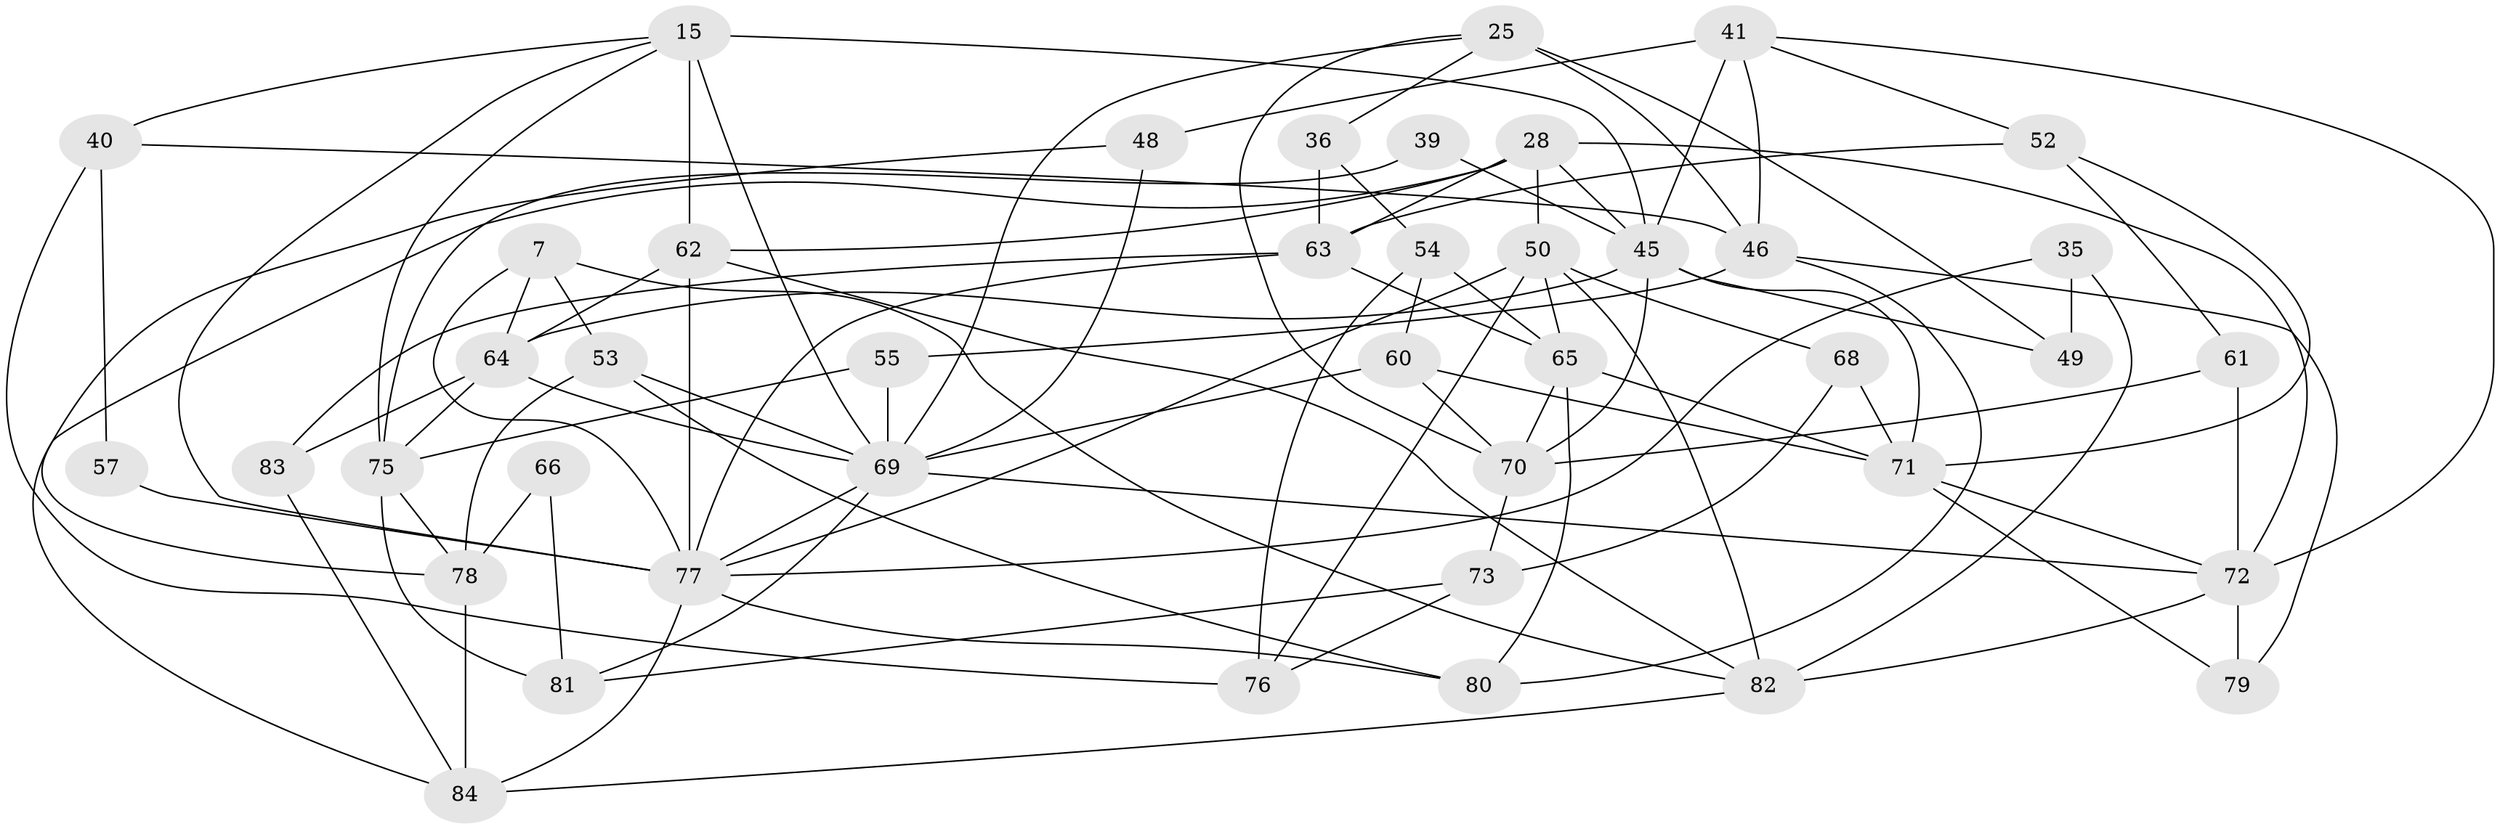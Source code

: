 // original degree distribution, {3: 0.2619047619047619, 5: 0.17857142857142858, 4: 0.32142857142857145, 6: 0.11904761904761904, 2: 0.10714285714285714, 9: 0.011904761904761904}
// Generated by graph-tools (version 1.1) at 2025/51/03/09/25 04:51:18]
// undirected, 42 vertices, 100 edges
graph export_dot {
graph [start="1"]
  node [color=gray90,style=filled];
  7;
  15 [super="+5+9"];
  25;
  28 [super="+11+13"];
  35;
  36 [super="+33"];
  39;
  40;
  41 [super="+4+34"];
  45 [super="+6+24"];
  46 [super="+3+27"];
  48;
  49;
  50 [super="+14"];
  52;
  53;
  54;
  55;
  57;
  60 [super="+30"];
  61;
  62 [super="+20"];
  63 [super="+43+42"];
  64;
  65 [super="+59"];
  66;
  68;
  69 [super="+58+56"];
  70 [super="+32"];
  71 [super="+22+26"];
  72 [super="+29+51"];
  73 [super="+31"];
  75 [super="+21"];
  76;
  77 [super="+74+67"];
  78;
  79;
  80;
  81;
  82 [super="+23+37+38"];
  83 [super="+47"];
  84;
  7 -- 64;
  7 -- 53;
  7 -- 77;
  7 -- 82;
  15 -- 62;
  15 -- 45 [weight=2];
  15 -- 69 [weight=2];
  15 -- 40;
  15 -- 75 [weight=2];
  15 -- 77;
  25 -- 69;
  25 -- 36;
  25 -- 49;
  25 -- 70;
  25 -- 46 [weight=2];
  28 -- 84;
  28 -- 62 [weight=2];
  28 -- 45;
  28 -- 63;
  28 -- 50;
  28 -- 72;
  35 -- 49;
  35 -- 77;
  35 -- 82;
  36 -- 54 [weight=2];
  36 -- 63 [weight=2];
  39 -- 45;
  39 -- 75;
  40 -- 76;
  40 -- 57;
  40 -- 46;
  41 -- 48 [weight=2];
  41 -- 52;
  41 -- 45 [weight=2];
  41 -- 72 [weight=2];
  41 -- 46;
  45 -- 64 [weight=2];
  45 -- 70;
  45 -- 71 [weight=2];
  45 -- 49;
  46 -- 55;
  46 -- 79;
  46 -- 80;
  48 -- 69;
  48 -- 78;
  50 -- 65 [weight=2];
  50 -- 68;
  50 -- 76;
  50 -- 77;
  50 -- 82;
  52 -- 61;
  52 -- 63;
  52 -- 71;
  53 -- 80;
  53 -- 78;
  53 -- 69;
  54 -- 60;
  54 -- 76;
  54 -- 65;
  55 -- 75;
  55 -- 69;
  57 -- 77;
  60 -- 69;
  60 -- 70;
  60 -- 71;
  61 -- 70;
  61 -- 72;
  62 -- 64 [weight=2];
  62 -- 77 [weight=3];
  62 -- 82;
  63 -- 77 [weight=2];
  63 -- 65;
  63 -- 83 [weight=3];
  64 -- 83;
  64 -- 75 [weight=2];
  64 -- 69;
  65 -- 80;
  65 -- 71 [weight=2];
  65 -- 70;
  66 -- 81;
  66 -- 78;
  68 -- 71 [weight=2];
  68 -- 73;
  69 -- 81;
  69 -- 77 [weight=2];
  69 -- 72;
  70 -- 73;
  71 -- 72;
  71 -- 79;
  72 -- 82 [weight=2];
  72 -- 79;
  73 -- 76;
  73 -- 81;
  75 -- 78;
  75 -- 81;
  77 -- 80;
  77 -- 84;
  78 -- 84;
  82 -- 84;
  83 -- 84;
}
